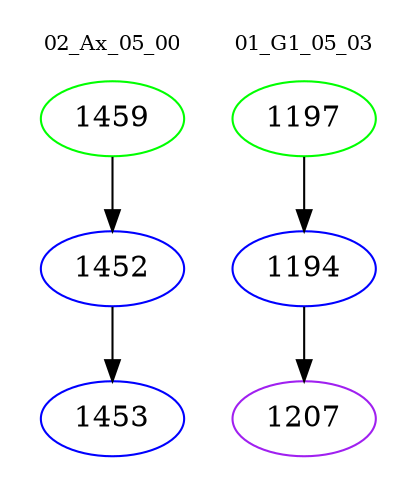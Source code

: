 digraph{
subgraph cluster_0 {
color = white
label = "02_Ax_05_00";
fontsize=10;
T0_1459 [label="1459", color="green"]
T0_1459 -> T0_1452 [color="black"]
T0_1452 [label="1452", color="blue"]
T0_1452 -> T0_1453 [color="black"]
T0_1453 [label="1453", color="blue"]
}
subgraph cluster_1 {
color = white
label = "01_G1_05_03";
fontsize=10;
T1_1197 [label="1197", color="green"]
T1_1197 -> T1_1194 [color="black"]
T1_1194 [label="1194", color="blue"]
T1_1194 -> T1_1207 [color="black"]
T1_1207 [label="1207", color="purple"]
}
}
